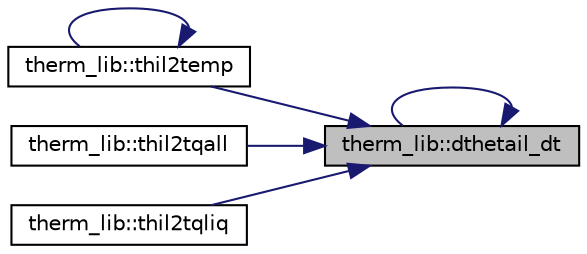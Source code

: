 digraph "therm_lib::dthetail_dt"
{
 // LATEX_PDF_SIZE
  edge [fontname="Helvetica",fontsize="10",labelfontname="Helvetica",labelfontsize="10"];
  node [fontname="Helvetica",fontsize="10",shape=record];
  rankdir="RL";
  Node1 [label="therm_lib::dthetail_dt",height=0.2,width=0.4,color="black", fillcolor="grey75", style="filled", fontcolor="black",tooltip=" "];
  Node1 -> Node1 [dir="back",color="midnightblue",fontsize="10",style="solid",fontname="Helvetica"];
  Node1 -> Node2 [dir="back",color="midnightblue",fontsize="10",style="solid",fontname="Helvetica"];
  Node2 [label="therm_lib::thil2temp",height=0.2,width=0.4,color="black", fillcolor="white", style="filled",URL="$namespacetherm__lib.html#ac1f38c4afbbc3cf5a540d4e87c8b22c8",tooltip=" "];
  Node2 -> Node2 [dir="back",color="midnightblue",fontsize="10",style="solid",fontname="Helvetica"];
  Node1 -> Node3 [dir="back",color="midnightblue",fontsize="10",style="solid",fontname="Helvetica"];
  Node3 [label="therm_lib::thil2tqall",height=0.2,width=0.4,color="black", fillcolor="white", style="filled",URL="$namespacetherm__lib.html#a8fda8004633d91addcf1c6004df3bd88",tooltip=" "];
  Node1 -> Node4 [dir="back",color="midnightblue",fontsize="10",style="solid",fontname="Helvetica"];
  Node4 [label="therm_lib::thil2tqliq",height=0.2,width=0.4,color="black", fillcolor="white", style="filled",URL="$namespacetherm__lib.html#a0285be7469fbc289302f23bd321fce36",tooltip=" "];
}
